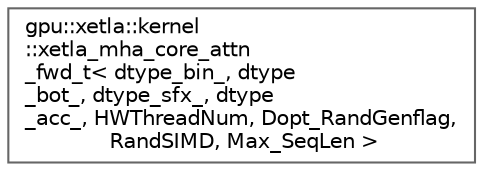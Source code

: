 digraph "Graphical Class Hierarchy"
{
 // LATEX_PDF_SIZE
  bgcolor="transparent";
  edge [fontname=Helvetica,fontsize=10,labelfontname=Helvetica,labelfontsize=10];
  node [fontname=Helvetica,fontsize=10,shape=box,height=0.2,width=0.4];
  rankdir="LR";
  Node0 [id="Node000000",label="gpu::xetla::kernel\l::xetla_mha_core_attn\l_fwd_t\< dtype_bin_, dtype\l_bot_, dtype_sfx_, dtype\l_acc_, HWThreadNum, Dopt_RandGenflag,\l RandSIMD, Max_SeqLen \>",height=0.2,width=0.4,color="grey40", fillcolor="white", style="filled",URL="$structgpu_1_1xetla_1_1kernel_1_1xetla__mha__core__attn__fwd__t.html",tooltip=" "];
}

